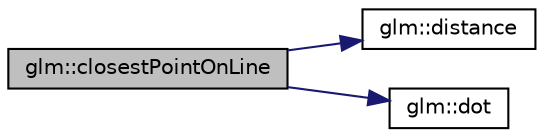 digraph "glm::closestPointOnLine"
{
 // LATEX_PDF_SIZE
  edge [fontname="Helvetica",fontsize="10",labelfontname="Helvetica",labelfontsize="10"];
  node [fontname="Helvetica",fontsize="10",shape=record];
  rankdir="LR";
  Node1 [label="glm::closestPointOnLine",height=0.2,width=0.4,color="black", fillcolor="grey75", style="filled", fontcolor="black",tooltip="2d lines work as well"];
  Node1 -> Node2 [color="midnightblue",fontsize="10",style="solid",fontname="Helvetica"];
  Node2 [label="glm::distance",height=0.2,width=0.4,color="black", fillcolor="white", style="filled",URL="$group__core__func__geometric.html#ga7ca317dde0d7e94d920153554d4a02a8",tooltip=" "];
  Node1 -> Node3 [color="midnightblue",fontsize="10",style="solid",fontname="Helvetica"];
  Node3 [label="glm::dot",height=0.2,width=0.4,color="black", fillcolor="white", style="filled",URL="$group__core__func__geometric.html#ga7dada304da2ba7dd3376ab4f178c3f6b",tooltip=" "];
}
